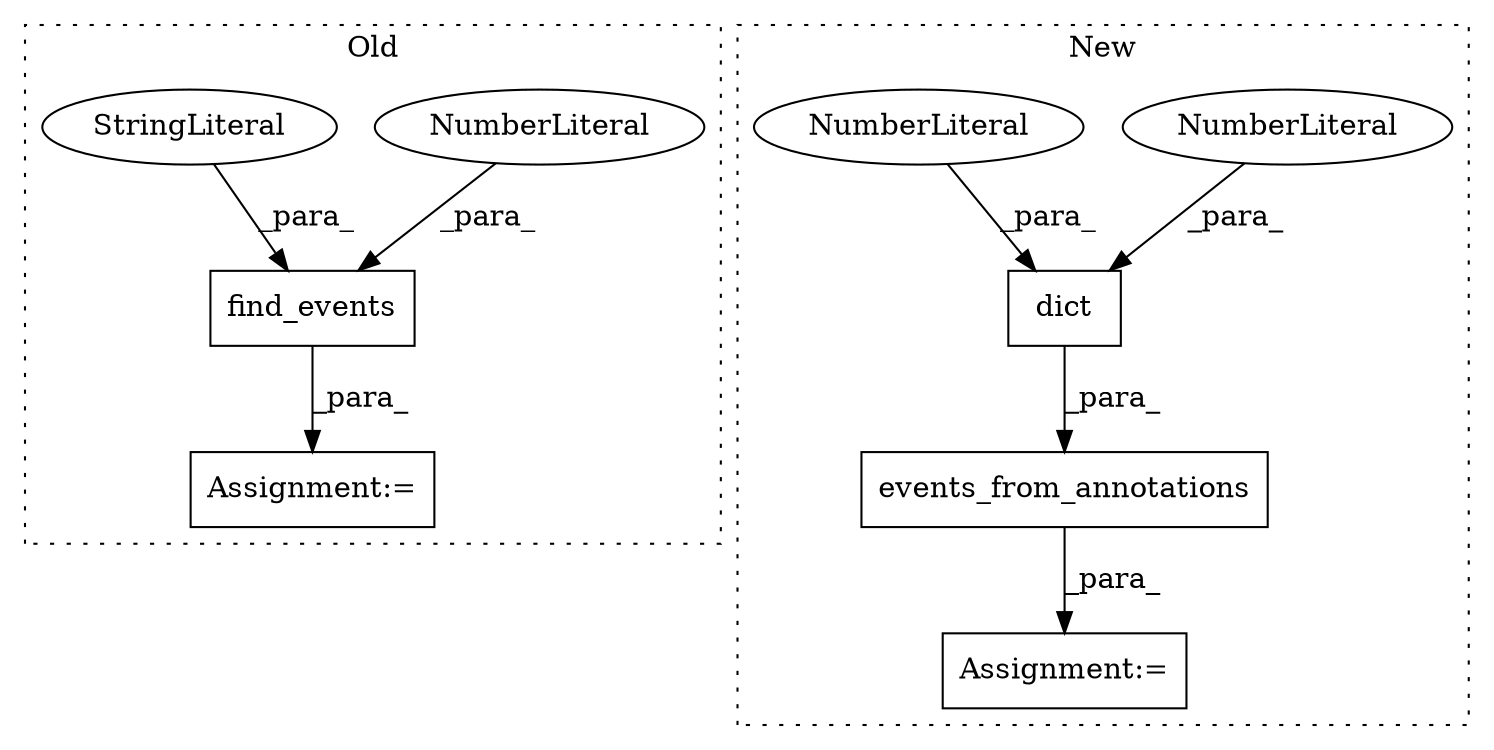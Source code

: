 digraph G {
subgraph cluster0 {
1 [label="find_events" a="32" s="1349,1376" l="12,1" shape="box"];
3 [label="NumberLiteral" a="34" s="1365" l="1" shape="ellipse"];
4 [label="StringLiteral" a="45" s="1367" l="9" shape="ellipse"];
9 [label="Assignment:=" a="7" s="1348" l="1" shape="box"];
label = "Old";
style="dotted";
}
subgraph cluster1 {
2 [label="events_from_annotations" a="32" s="1386,1423" l="24,1" shape="box"];
5 [label="dict" a="32" s="1414,1422" l="5,1" shape="box"];
6 [label="NumberLiteral" a="34" s="1419" l="1" shape="ellipse"];
7 [label="NumberLiteral" a="34" s="1421" l="1" shape="ellipse"];
8 [label="Assignment:=" a="7" s="1384" l="2" shape="box"];
label = "New";
style="dotted";
}
1 -> 9 [label="_para_"];
2 -> 8 [label="_para_"];
3 -> 1 [label="_para_"];
4 -> 1 [label="_para_"];
5 -> 2 [label="_para_"];
6 -> 5 [label="_para_"];
7 -> 5 [label="_para_"];
}